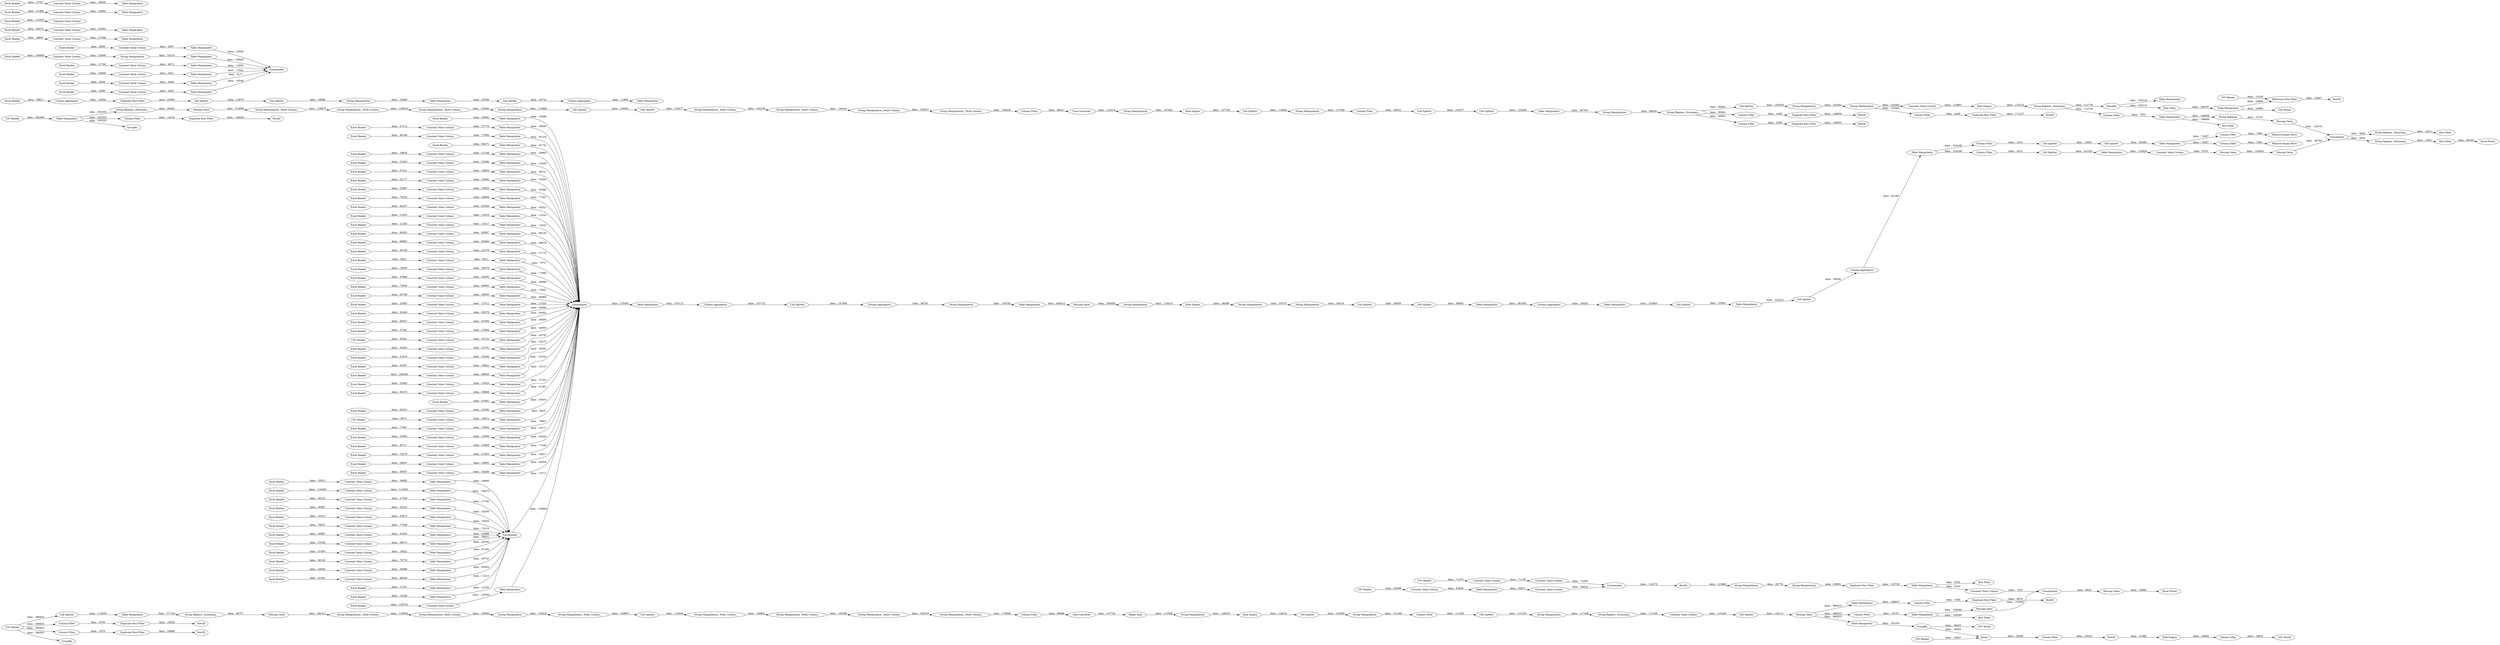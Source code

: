 digraph {
	"4324547020251297199_119" [label="Missing Value"]
	"4324547020251297199_191" [label="String Manipulation _Multi Column_"]
	"4324547020251297199_465" [label="Table Manipulator"]
	"4324547020251297199_645" [label="Table Manipulator"]
	"4324547020251297199_512" [label="Constant Value Column"]
	"4324547020251297199_517" [label="Constant Value Column"]
	"4324547020251297199_630" [label="String Manipulation"]
	"4324547020251297199_289" [label=GroupBy]
	"4324547020251297199_183" [label="Cell Splitter"]
	"4324547020251297199_381" [label="Excel Reader"]
	"4324547020251297199_598" [label="Excel Reader"]
	"4324547020251297199_677" [label="Column Filter"]
	"4324547020251297199_546" [label="Constant Value Column"]
	"4324547020251297199_267" [label="Rule Engine"]
	"4324547020251297199_609" [label="Table Manipulator"]
	"4324547020251297199_362" [label="Constant Value Column"]
	"4324547020251297199_132" [label="String Replace _Dictionary_"]
	"4324547020251297199_497" [label="Constant Value Column"]
	"4324547020251297199_286" [label="Column Filter"]
	"4324547020251297199_519" [label="Constant Value Column"]
	"4324547020251297199_531" [label="Excel Reader"]
	"4324547020251297199_443" [label="Table Manipulator"]
	"4324547020251297199_555" [label="Constant Value Column"]
	"4324547020251297199_193" [label="CSV Reader"]
	"4324547020251297199_524" [label="Constant Value Column"]
	"4324547020251297199_419" [label="Excel Reader"]
	"4324547020251297199_580" [label="Table Manipulator"]
	"4324547020251297199_592" [label="Table Manipulator"]
	"4324547020251297199_690" [label=Concatenate]
	"4324547020251297199_430" [label="Excel Reader"]
	"4324547020251297199_610" [label="String Manipulation"]
	"4324547020251297199_508" [label="Constant Value Column"]
	"4324547020251297199_447" [label="Table Manipulator"]
	"4324547020251297199_520" [label="Constant Value Column"]
	"4324547020251297199_605" [label="Table Manipulator"]
	"4324547020251297199_538" [label="Excel Reader"]
	"4324547020251297199_488" [label="Constant Value Column"]
	"4324547020251297199_490" [label="Constant Value Column"]
	"4324547020251297199_595" [label="Constant Value Column"]
	"4324547020251297199_634" [label="Column Aggregator"]
	"4324547020251297199_440" [label="Table Manipulator"]
	"4324547020251297199_588" [label="Table Manipulator"]
	"4324547020251297199_444" [label="Table Manipulator"]
	"4324547020251297199_434" [label="CSV Reader"]
	"4324547020251297199_621" [label="Table Manipulator"]
	"4324547020251297199_597" [label="Table Manipulator"]
	"4324547020251297199_442" [label="Table Manipulator"]
	"4324547020251297199_467" [label="Table Manipulator"]
	"4324547020251297199_400" [label="Excel Reader"]
	"4324547020251297199_390" [label="Excel Reader"]
	"4324547020251297199_615" [label="Constant Value Column"]
	"4324547020251297199_196" [label="Case Converter"]
	"4324547020251297199_656" [label="Column Filter"]
	"4324547020251297199_652" [label="Cell Splitter"]
	"4324547020251297199_631" [label="Column Aggregator"]
	"4324547020251297199_547" [label="Constant Value Column"]
	"4324547020251297199_518" [label="Constant Value Column"]
	"4324547020251297199_468" [label="Table Manipulator"]
	"4324547020251297199_622" [label="Constant Value Column"]
	"4324547020251297199_603" [label="Table Manipulator"]
	"4324547020251297199_651" [label="Cell Splitter"]
	"4324547020251297199_283" [label=RowID]
	"4324547020251297199_529" [label="Excel Reader"]
	"4324547020251297199_607" [label="Table Manipulator"]
	"4324547020251297199_282" [label="Duplicate Row Filter"]
	"4324547020251297199_369" [label="Duplicate Row Filter"]
	"4324547020251297199_680" [label="Missing Value"]
	"4324547020251297199_420" [label="Excel Reader"]
	"4324547020251297199_378" [label="Excel Reader"]
	"4324547020251297199_494" [label="Constant Value Column"]
	"4324547020251297199_136" [label="String Manipulation _Multi Column_"]
	"4324547020251297199_633" [label="Cell Splitter"]
	"4324547020251297199_207" [label="CSV Reader"]
	"4324547020251297199_220" [label="Cell Splitter"]
	"4324547020251297199_548" [label="Constant Value Column"]
	"4324547020251297199_596" [label="Excel Reader"]
	"4324547020251297199_277" [label="Cell Splitter"]
	"4324547020251297199_493" [label="Constant Value Column"]
	"4324547020251297199_427" [label="Excel Reader"]
	"4324547020251297199_682" [label="Table Manipulator"]
	"4324547020251297199_389" [label="Excel Reader"]
	"4324547020251297199_486" [label="Constant Value Column"]
	"4324547020251297199_278" [label="String Manipulation"]
	"4324547020251297199_477" [label=Concatenate]
	"4324547020251297199_293" [label="Missing Value"]
	"4324547020251297199_589" [label="Table Manipulator"]
	"4324547020251297199_653" [label="Table Manipulator"]
	"4324547020251297199_627" [label="Duplicate Row Filter"]
	"4324547020251297199_648" [label="Table Manipulator"]
	"4324547020251297199_626" [label="Column Aggregator"]
	"4324547020251297199_456" [label="Table Manipulator"]
	"4324547020251297199_203" [label="String Replace _Dictionary_"]
	"4324547020251297199_294" [label="String Manipulation"]
	"4324547020251297199_387" [label="Excel Reader"]
	"4324547020251297199_182" [label="String Manipulation _Multi Column_"]
	"4324547020251297199_223" [label="String Manipulation"]
	"4324547020251297199_137" [label="Table Manipulator"]
	"4324547020251297199_601" [label="Excel Reader"]
	"4324547020251297199_636" [label="String Manipulation"]
	"4324547020251297199_402" [label="Excel Reader"]
	"4324547020251297199_500" [label="Constant Value Column"]
	"4324547020251297199_363" [label="Constant Value Column"]
	"4324547020251297199_661" [label=RowID]
	"4324547020251297199_464" [label="Table Manipulator"]
	"4324547020251297199_284" [label="Column Filter"]
	"4324547020251297199_417" [label="Excel Reader"]
	"4324547020251297199_433" [label="CSV Reader"]
	"4324547020251297199_696" [label="String Replace _Dictionary_"]
	"4324547020251297199_608" [label="Excel Reader"]
	"4324547020251297199_611" [label="Constant Value Column"]
	"4324547020251297199_620" [label="String Manipulation"]
	"4324547020251297199_533" [label="Excel Reader"]
	"4324547020251297199_624" [label="Excel Reader"]
	"4324547020251297199_421" [label="Excel Reader"]
	"4324547020251297199_516" [label="Constant Value Column"]
	"4324547020251297199_235" [label="String Manipulation _Multi Column_"]
	"4324547020251297199_245" [label="Table Manipulator"]
	"4324547020251297199_466" [label="Table Manipulator"]
	"4324547020251297199_435" [label="Table Manipulator"]
	"4324547020251297199_503" [label="Constant Value Column"]
	"4324547020251297199_429" [label="Excel Reader"]
	"4324547020251297199_457" [label="Table Manipulator"]
	"4324547020251297199_686" [label="Cell Splitter"]
	"4324547020251297199_275" [label="Cell Splitter"]
	"4324547020251297199_540" [label="Excel Reader"]
	"4324547020251297199_679" [label="Row Filter"]
	"4324547020251297199_558" [label="Constant Value Column"]
	"4324547020251297199_554" [label="Constant Value Column"]
	"4324547020251297199_650" [label="Column Filter"]
	"4324547020251297199_312" [label="Rule Engine"]
	"4324547020251297199_614" [label="Constant Value Column"]
	"4324547020251297199_416" [label="Excel Reader"]
	"4324547020251297199_463" [label="Table Manipulator"]
	"4324547020251297199_528" [label="Constant Value Column"]
	"4324547020251297199_255" [label="Constant Value Column"]
	"4324547020251297199_426" [label="Excel Reader"]
	"4324547020251297199_448" [label="Table Manipulator"]
	"4324547020251297199_590" [label="Table Manipulator"]
	"4324547020251297199_683" [label="Cell Splitter"]
	"4324547020251297199_660" [label="Column Filter"]
	"4324547020251297199_657" [label="Column Filter"]
	"4324547020251297199_476" [label="Table Manipulator"]
	"4324547020251297199_234" [label="String Manipulation _Multi Column_"]
	"4324547020251297199_436" [label="Table Manipulator"]
	"4324547020251297199_501" [label="Constant Value Column"]
	"4324547020251297199_544" [label="Excel Reader"]
	"4324547020251297199_642" [label="String Manipulation"]
	"4324547020251297199_537" [label="Excel Reader"]
	"4324547020251297199_681" [label="Constant Value Column"]
	"4324547020251297199_239" [label="String Manipulation _Multi Column_"]
	"4324547020251297199_257" [label="Column Filter"]
	"4324547020251297199_254" [label="Table Manipulator"]
	"4324547020251297199_395" [label="Excel Reader"]
	"4324547020251297199_472" [label="Table Manipulator"]
	"4324547020251297199_459" [label="Table Manipulator"]
	"4324547020251297199_613" [label="Constant Value Column"]
	"4324547020251297199_628" [label="Cell Splitter"]
	"4324547020251297199_287" [label=RowID]
	"4324547020251297199_252" [label="String Replace _Dictionary_"]
	"4324547020251297199_507" [label="Constant Value Column"]
	"4324547020251297199_684" [label="Missing Value"]
	"4324547020251297199_258" [label="Duplicate Row Filter"]
	"4324547020251297199_316" [label="CSV Reader"]
	"4324547020251297199_179" [label="String Manipulation _Multi Column_"]
	"4324547020251297199_654" [label="Column Aggregator"]
	"4324547020251297199_202" [label="Column Filter"]
	"4324547020251297199_664" [label=GroupBy]
	"4324547020251297199_361" [label="CSV Reader"]
	"4324547020251297199_201" [label="Duplicate Row Filter"]
	"4324547020251297199_313" [label="Column Filter"]
	"4324547020251297199_406" [label="Excel Reader"]
	"4324547020251297199_232" [label="Cell Splitter"]
	"4324547020251297199_649" [label="Cell Splitter"]
	"4324547020251297199_269" [label=GroupBy]
	"4324547020251297199_368" [label=RowID]
	"4324547020251297199_438" [label="Table Manipulator"]
	"4324547020251297199_172" [label="String Manipulation"]
	"4324547020251297199_585" [label="Table Manipulator"]
	"4324547020251297199_678" [label="Table Manipulator"]
	"4324547020251297199_364" [label=Concatenate]
	"4324547020251297199_256" [label="Cell Splitter"]
	"4324547020251297199_462" [label="Table Manipulator"]
	"4324547020251297199_471" [label="Table Manipulator"]
	"4324547020251297199_190" [label="String Replace _Dictionary_"]
	"4324547020251297199_534" [label="Excel Reader"]
	"4324547020251297199_499" [label="Constant Value Column"]
	"4324547020251297199_475" [label="Table Manipulator"]
	"4324547020251297199_237" [label="String Manipulation _Multi Column_"]
	"4324547020251297199_452" [label="Table Manipulator"]
	"4324547020251297199_522" [label="Constant Value Column"]
	"4324547020251297199_496" [label="Constant Value Column"]
	"4324547020251297199_638" [label="Missing Value"]
	"4324547020251297199_635" [label="Table Manipulator"]
	"4324547020251297199_261" [label="CSV Writer"]
	"4324547020251297199_655" [label="Table Manipulator"]
	"4324547020251297199_415" [label="Excel Reader"]
	"4324547020251297199_271" [label="String Manipulation"]
	"4324547020251297199_285" [label="Duplicate Row Filter"]
	"4324547020251297199_600" [label="Excel Reader"]
	"4324547020251297199_606" [label="Table Manipulator"]
	"4324547020251297199_248" [label="Column Filter"]
	"4324547020251297199_393" [label="Excel Reader"]
	"4324547020251297199_259" [label=RowID]
	"4324547020251297199_280" [label="Column Filter"]
	"4324547020251297199_270" [label="Row Filter"]
	"4324547020251297199_194" [label="Table Manipulator"]
	"4324547020251297199_451" [label="Table Manipulator"]
	"4324547020251297199_659" [label="Remove Empty Rows"]
	"4324547020251297199_602" [label="Excel Reader"]
	"4324547020251297199_699" [label="Row Filter"]
	"4324547020251297199_487" [label="Constant Value Column"]
	"4324547020251297199_625" [label="Table Manipulator"]
	"4324547020251297199_206" [label="Missing Value"]
	"4324547020251297199_428" [label="Excel Reader"]
	"4324547020251297199_281" [label="Rule Engine"]
	"4324547020251297199_134" [label="String Manipulation _Multi Column_"]
	"4324547020251297199_525" [label="Constant Value Column"]
	"4324547020251297199_398" [label="Excel Reader"]
	"4324547020251297199_586" [label="Table Manipulator"]
	"4324547020251297199_250" [label="Duplicate Row Filter"]
	"4324547020251297199_474" [label="Table Manipulator"]
	"4324547020251297199_473" [label="Table Manipulator"]
	"4324547020251297199_461" [label="Table Manipulator"]
	"4324547020251297199_579" [label="Table Manipulator"]
	"4324547020251297199_535" [label="Excel Reader"]
	"4324547020251297199_236" [label="Column Filter"]
	"4324547020251297199_455" [label="Table Manipulator"]
	"4324547020251297199_536" [label="Excel Reader"]
	"4324547020251297199_674" [label="Row Filter"]
	"4324547020251297199_687" [label="Table Manipulator"]
	"4324547020251297199_498" [label="Constant Value Column"]
	"4324547020251297199_458" [label="Table Manipulator"]
	"4324547020251297199_135" [label="String Manipulation _Multi Column_"]
	"4324547020251297199_445" [label="Table Manipulator"]
	"4324547020251297199_527" [label="Constant Value Column"]
	"4324547020251297199_556" [label="Constant Value Column"]
	"4324547020251297199_662" [label="Duplicate Row Filter"]
	"4324547020251297199_247" [label="Table Manipulator"]
	"4324547020251297199_666" [label="Column Filter"]
	"4324547020251297199_478" [label="Table Manipulator"]
	"4324547020251297199_180" [label="String Manipulation _Multi Column_"]
	"4324547020251297199_263" [label="Constant Value Column"]
	"4324547020251297199_545" [label="Constant Value Column"]
	"4324547020251297199_192" [label="Cell Splitter"]
	"4324547020251297199_197" [label="Column Filter"]
	"4324547020251297199_561" [label="Table Manipulator"]
	"4324547020251297199_669" [label="Table Manipulator"]
	"4324547020251297199_623" [label="Constant Value Column"]
	"4324547020251297199_460" [label="Table Manipulator"]
	"4324547020251297199_470" [label="Table Manipulator"]
	"4324547020251297199_599" [label="Excel Reader"]
	"4324547020251297199_667" [label="Duplicate Row Filter"]
	"4324547020251297199_479" [label="Excel Reader"]
	"4324547020251297199_121" [label="Table Manipulator"]
	"4324547020251297199_637" [label="String Manipulation"]
	"4324547020251297199_691" [label="Excel Writer"]
	"4324547020251297199_693" [label="String Replacer"]
	"4324547020251297199_694" [label="Missing Value"]
	"4324547020251297199_288" [label="Table Manipulator"]
	"4324547020251297199_550" [label="Constant Value Column"]
	"4324547020251297199_423" [label="Excel Reader"]
	"4324547020251297199_295" [label="CSV Reader"]
	"4324547020251297199_238" [label="Case Converter"]
	"4324547020251297199_581" [label="Table Manipulator"]
	"4324547020251297199_195" [label="String Manipulation _Multi Column_"]
	"4324547020251297199_530" [label="Excel Reader"]
	"4324547020251297199_593" [label="Excel Reader"]
	"4324547020251297199_249" [label=RowID]
	"4324547020251297199_391" [label="Excel Reader"]
	"4324547020251297199_469" [label="Table Manipulator"]
	"4324547020251297199_396" [label="Excel Reader"]
	"4324547020251297199_515" [label="Constant Value Column"]
	"4324547020251297199_663" [label=GroupBy]
	"4324547020251297199_291" [label="CSV Writer"]
	"4324547020251297199_405" [label="Excel Reader"]
	"4324547020251297199_557" [label="Constant Value Column"]
	"4324547020251297199_639" [label="Rule Engine"]
	"4324547020251297199_695" [label="Missing Value"]
	"4324547020251297199_439" [label="Table Manipulator"]
	"4324547020251297199_274" [label="Rule Engine"]
	"4324547020251297199_386" [label="Excel Reader"]
	"4324547020251297199_541" [label="Excel Reader"]
	"4324547020251297199_510" [label="Constant Value Column"]
	"4324547020251297199_532" [label="Excel Reader"]
	"4324547020251297199_303" [label="CSV Reader"]
	"4324547020251297199_583" [label="Table Manipulator"]
	"4324547020251297199_672" [label="String Manipulation"]
	"4324547020251297199_253" [label="String Manipulation"]
	"4324547020251297199_388" [label="Excel Reader"]
	"4324547020251297199_542" [label="Excel Reader"]
	"4324547020251297199_181" [label="String Manipulation _Multi Column_"]
	"4324547020251297199_454" [label="Table Manipulator"]
	"4324547020251297199_612" [label="Constant Value Column"]
	"4324547020251297199_492" [label="Constant Value Column"]
	"4324547020251297199_276" [label="Column Filter"]
	"4324547020251297199_506" [label="Constant Value Column"]
	"4324547020251297199_698" [label="String Replace _Dictionary_"]
	"4324547020251297199_311" [label="Column Filter"]
	"4324547020251297199_647" [label="Cell Splitter"]
	"4324547020251297199_424" [label="Excel Reader"]
	"4324547020251297199_204" [label="String Manipulation"]
	"4324547020251297199_450" [label="Table Manipulator"]
	"4324547020251297199_644" [label="Cell Splitter"]
	"4324547020251297199_658" [label="Remove Empty Rows"]
	"4324547020251297199_640" [label="Column Aggregator"]
	"4324547020251297199_446" [label="Table Manipulator"]
	"4324547020251297199_604" [label="Table Manipulator"]
	"4324547020251297199_379" [label="Excel Reader"]
	"4324547020251297199_676" [label="Column Filter"]
	"4324547020251297199_437" [label="Table Manipulator"]
	"4324547020251297199_543" [label="Excel Reader"]
	"4324547020251297199_673" [label="Missing Value"]
	"4324547020251297199_629" [label="Cell Splitter"]
	"4324547020251297199_504" [label="Constant Value Column"]
	"4324547020251297199_399" [label="Excel Reader"]
	"4324547020251297199_187" [label="Regex Split"]
	"4324547020251297199_509" [label="Constant Value Column"]
	"4324547020251297199_551" [label="Constant Value Column"]
	"4324547020251297199_668" [label="Column Filter"]
	"4324547020251297199_594" [label="Table Manipulator"]
	"4324547020251297199_549" [label="Constant Value Column"]
	"4324547020251297199_689" [label=Concatenate]
	"4324547020251297199_511" [label="Constant Value Column"]
	"4324547020251297199_688" [label="Column Aggregator"]
	"4324547020251297199_366" [label="Table Manipulator"]
	"4324547020251297199_513" [label="Constant Value Column"]
	"4324547020251297199_411" [label="Excel Reader"]
	"4324547020251297199_665" [label=RowID]
	"4324547020251297199_200" [label=RowID]
	"4324547020251297199_222" [label="String Manipulation"]
	"4324547020251297199_251" [label="Cell Splitter"]
	"4324547020251297199_441" [label="Table Manipulator"]
	"4324547020251297199_539" [label="Excel Reader"]
	"4324547020251297199_418" [label="Excel Reader"]
	"4324547020251297199_526" [label="Constant Value Column"]
	"4324547020251297199_384" [label="Excel Reader"]
	"4324547020251297199_302" [label="Reference Row Filter"]
	"4324547020251297199_268" [label="String Replace _Dictionary_"]
	"4324547020251297199_301" [label=RowID]
	"4324547020251297199_553" [label="Constant Value Column"]
	"4324547020251297199_646" [label="Table Manipulator"]
	"4324547020251297199_700" [label="Excel Writer"]
	"4324547020251297199_502" [label="Constant Value Column"]
	"4324547020251297199_523" [label="Constant Value Column"]
	"4324547020251297199_383" [label="Excel Reader"]
	"4324547020251297199_584" [label="Table Manipulator"]
	"4324547020251297199_560" [label="Constant Value Column"]
	"4324547020251297199_385" [label="Excel Reader"]
	"4324547020251297199_292" [label="Cell Splitter"]
	"4324547020251297199_481" [label="Table Manipulator"]
	"4324547020251297199_449" [label="Table Manipulator"]
	"4324547020251297199_260" [label="String Manipulation"]
	"4324547020251297199_279" [label="String Manipulation"]
	"4324547020251297199_413" [label="Excel Reader"]
	"4324547020251297199_453" [label="Table Manipulator"]
	"4324547020251297199_246" [label="Cell Splitter"]
	"4324547020251297199_641" [label="String Manipulation"]
	"4324547020251297199_521" [label="Constant Value Column"]
	"4324547020251297199_489" [label="Constant Value Column"]
	"4324547020251297199_643" [label="Cell Splitter"]
	"4324547020251297199_675" [label="Constant Value Column"]
	"4324547020251297199_392" [label="Excel Reader"]
	"4324547020251297199_174" [label="Cell Splitter"]
	"4324547020251297199_188" [label="String Manipulation _Multi Column_"]
	"4324547020251297199_514" [label="Constant Value Column"]
	"4324547020251297199_670" [label="Row Filter"]
	"4324547020251297199_617" [label=Concatenate]
	"4324547020251297199_578" [label="Table Manipulator"]
	"4324547020251297199_591" [label="Table Manipulator"]
	"4324547020251297199_697" [label="Row Filter"]
	"4324547020251297199_587" [label="Table Manipulator"]
	"4324547020251297199_300" [label=RowID]
	"4324547020251297199_577" [label=Concatenate]
	"4324547020251297199_310" [label=Joiner]
	"4324547020251297199_505" [label="Constant Value Column"]
	"4324547020251297199_314" [label="CSV Writer"]
	"4324547020251297199_616" [label="Constant Value Column"]
	"4324547020251297199_432" [label="Excel Reader"]
	"4324547020251297199_382" [label="Excel Reader"]
	"4324547020251297199_497" -> "4324547020251297199_445" [label="data: : 35822"]
	"4324547020251297199_654" -> "4324547020251297199_653" [label="data: : 63189"]
	"4324547020251297199_278" -> "4324547020251297199_281" [label="data: : 126232"]
	"4324547020251297199_611" -> "4324547020251297199_610" [label="data: : 52900"]
	"4324547020251297199_688" -> "4324547020251297199_687" [label="data: : 11868"]
	"4324547020251297199_463" -> "4324547020251297199_477" [label="data: : 13232"]
	"4324547020251297199_310" -> "4324547020251297199_311" [label="data: : 35656"]
	"4324547020251297199_456" -> "4324547020251297199_477" [label="data: : 32584"]
	"4324547020251297199_641" -> "4324547020251297199_642" [label="data: : 97070"]
	"4324547020251297199_193" -> "4324547020251297199_660" [label="data: : 390933"]
	"4324547020251297199_606" -> "4324547020251297199_617" [label="data: : 10548"]
	"4324547020251297199_289" -> "4324547020251297199_310" [label="data: : 39455"]
	"4324547020251297199_650" -> "4324547020251297199_649" [label="data: : 3210"]
	"4324547020251297199_655" -> "4324547020251297199_656" [label="data: : 74287"]
	"4324547020251297199_554" -> "4324547020251297199_585" [label="data: : 38450"]
	"4324547020251297199_675" -> "4324547020251297199_690" [label="data: : 7335"]
	"4324547020251297199_666" -> "4324547020251297199_667" [label="data: : 4456"]
	"4324547020251297199_292" -> "4324547020251297199_293" [label="data: : 145111"]
	"4324547020251297199_599" -> "4324547020251297199_614" [label="data: : 11744"]
	"4324547020251297199_598" -> "4324547020251297199_613" [label="data: : 8838"]
	"4324547020251297199_555" -> "4324547020251297199_584" [label="data: : 45088"]
	"4324547020251297199_402" -> "4324547020251297199_525" [label="data: : 37341"]
	"4324547020251297199_451" -> "4324547020251297199_477" [label="data: : 26469"]
	"4324547020251297199_638" -> "4324547020251297199_637" [label="data: : 395056"]
	"4324547020251297199_509" -> "4324547020251297199_457" [label="data: : 13810"]
	"4324547020251297199_677" -> "4324547020251297199_678" [label="data: : 10197"]
	"4324547020251297199_511" -> "4324547020251297199_459" [label="data: : 29479"]
	"4324547020251297199_538" -> "4324547020251297199_553" [label="data: : 78547"]
	"4324547020251297199_642" -> "4324547020251297199_643" [label="data: : 94478"]
	"4324547020251297199_526" -> "4324547020251297199_474" [label="data: : 91605"]
	"4324547020251297199_486" -> "4324547020251297199_481" [label="data: : 21953"]
	"4324547020251297199_693" -> "4324547020251297199_673" [label="data: : 10131"]
	"4324547020251297199_421" -> "4324547020251297199_506" [label="data: : 62533"]
	"4324547020251297199_379" -> "4324547020251297199_443" [label="data: : 23082"]
	"4324547020251297199_595" -> "4324547020251297199_594" [label="data: : 10599"]
	"4324547020251297199_508" -> "4324547020251297199_456" [label="data: : 33283"]
	"4324547020251297199_622" -> "4324547020251297199_364" [label="data: : 72285"]
	"4324547020251297199_462" -> "4324547020251297199_477" [label="data: : 48996"]
	"4324547020251297199_252" -> "4324547020251297199_666" [label="data: : 95842"]
	"4324547020251297199_119" -> "4324547020251297199_191" [label="data: : 381011"]
	"4324547020251297199_435" -> "4324547020251297199_477" [label="data: : 63521"]
	"4324547020251297199_653" -> "4324547020251297199_676" [label="data: : 324248"]
	"4324547020251297199_668" -> "4324547020251297199_669" [label="data: : 7052"]
	"4324547020251297199_657" -> "4324547020251297199_659" [label="data: : 1993"]
	"4324547020251297199_472" -> "4324547020251297199_477" [label="data: : 7973"]
	"4324547020251297199_521" -> "4324547020251297199_468" [label="data: : 33934"]
	"4324547020251297199_234" -> "4324547020251297199_236" [label="data: : 160424"]
	"4324547020251297199_448" -> "4324547020251297199_477" [label="data: : 86126"]
	"4324547020251297199_277" -> "4324547020251297199_279" [label="data: : 132564"]
	"4324547020251297199_180" -> "4324547020251297199_174" [label="data: : 129667"]
	"4324547020251297199_584" -> "4324547020251297199_577" [label="data: : 45725"]
	"4324547020251297199_466" -> "4324547020251297199_477" [label="data: : 71397"]
	"4324547020251297199_293" -> "4324547020251297199_677" [label="data: : 469323"]
	"4324547020251297199_689" -> "4324547020251297199_698" [label="data: : 5945"]
	"4324547020251297199_578" -> "4324547020251297199_577" [label="data: : 82664"]
	"4324547020251297199_282" -> "4324547020251297199_283" [label="data: : 19326"]
	"4324547020251297199_477" -> "4324547020251297199_478" [label="data: : 279582"]
	"4324547020251297199_535" -> "4324547020251297199_556" [label="data: : 80128"]
	"4324547020251297199_648" -> "4324547020251297199_652" [label="data: : 324232"]
	"4324547020251297199_430" -> "4324547020251297199_514" [label="data: : 47884"]
	"4324547020251297199_499" -> "4324547020251297199_447" [label="data: : 37776"]
	"4324547020251297199_454" -> "4324547020251297199_477" [label="data: : 63633"]
	"4324547020251297199_586" -> "4324547020251297199_577" [label="data: : 74319"]
	"4324547020251297199_516" -> "4324547020251297199_464" [label="data: : 52653"]
	"4324547020251297199_237" -> "4324547020251297199_239" [label="data: : 163139"]
	"4324547020251297199_669" -> "4324547020251297199_670" [label="data: : 168069"]
	"4324547020251297199_294" -> "4324547020251297199_255" [label="data: : 142402"]
	"4324547020251297199_600" -> "4324547020251297199_615" [label="data: : 9386"]
	"4324547020251297199_393" -> "4324547020251297199_503" [label="data: : 25440"]
	"4324547020251297199_510" -> "4324547020251297199_458" [label="data: : 22649"]
	"4324547020251297199_519" -> "4324547020251297199_467" [label="data: : 23386"]
	"4324547020251297199_643" -> "4324547020251297199_644" [label="data: : 99500"]
	"4324547020251297199_644" -> "4324547020251297199_645" [label="data: : 99800"]
	"4324547020251297199_223" -> "4324547020251297199_220" [label="data: : 114682"]
	"4324547020251297199_187" -> "4324547020251297199_278" [label="data: : 113588"]
	"4324547020251297199_490" -> "4324547020251297199_438" [label="data: : 27398"]
	"4324547020251297199_190" -> "4324547020251297199_119" [label="data: : 84757"]
	"4324547020251297199_682" -> "4324547020251297199_681" [label="data: : 152824"]
	"4324547020251297199_458" -> "4324547020251297199_477" [label="data: : 22273"]
	"4324547020251297199_248" -> "4324547020251297199_250" [label="data: : 4456"]
	"4324547020251297199_614" -> "4324547020251297199_605" [label="data: : 4673"]
	"4324547020251297199_449" -> "4324547020251297199_477" [label="data: : 30917"]
	"4324547020251297199_396" -> "4324547020251297199_518" [label="data: : 70224"]
	"4324547020251297199_481" -> "4324547020251297199_477" [label="data: : 77448"]
	"4324547020251297199_527" -> "4324547020251297199_475" [label="data: : 58055"]
	"4324547020251297199_635" -> "4324547020251297199_638" [label="data: : 464422"]
	"4324547020251297199_513" -> "4324547020251297199_461" [label="data: : 50743"]
	"4324547020251297199_492" -> "4324547020251297199_440" [label="data: : 81864"]
	"4324547020251297199_182" -> "4324547020251297199_197" [label="data: : 179849"]
	"4324547020251297199_457" -> "4324547020251297199_477" [label="data: : 12320"]
	"4324547020251297199_498" -> "4324547020251297199_446" [label="data: : 75836"]
	"4324547020251297199_500" -> "4324547020251297199_448" [label="data: : 82087"]
	"4324547020251297199_694" -> "4324547020251297199_689" [label="data: : 48764"]
	"4324547020251297199_368" -> "4324547020251297199_620" [label="data: : 123866"]
	"4324547020251297199_561" -> "4324547020251297199_577" [label="data: : 38031"]
	"4324547020251297199_220" -> "4324547020251297199_246" [label="data: : 136041"]
	"4324547020251297199_389" -> "4324547020251297199_489" [label="data: : 21468"]
	"4324547020251297199_620" -> "4324547020251297199_672" [label="data: : 93776"]
	"4324547020251297199_257" -> "4324547020251297199_258" [label="data: : 4459"]
	"4324547020251297199_172" -> "4324547020251297199_180" [label="data: : 102625"]
	"4324547020251297199_174" -> "4324547020251297199_179" [label="data: : 110544"]
	"4324547020251297199_280" -> "4324547020251297199_192" [label="data: : 111463"]
	"4324547020251297199_609" -> "4324547020251297199_617" [label="data: : 109091"]
	"4324547020251297199_284" -> "4324547020251297199_282" [label="data: : 8739"]
	"4324547020251297199_390" -> "4324547020251297199_490" [label="data: : 26947"]
	"4324547020251297199_203" -> "4324547020251297199_263" [label="data: : 117249"]
	"4324547020251297199_560" -> "4324547020251297199_592" [label="data: : 112645"]
	"4324547020251297199_592" -> "4324547020251297199_577" [label="data: : 108373"]
	"4324547020251297199_604" -> "4324547020251297199_617" [label="data: : 10006"]
	"4324547020251297199_302" -> "4324547020251297199_301" [label="data: : 23847"]
	"4324547020251297199_549" -> "4324547020251297199_581" [label="data: : 18022"]
	"4324547020251297199_680" -> "4324547020251297199_690" [label="data: : 103902"]
	"4324547020251297199_601" -> "4324547020251297199_612" [label="data: : 16649"]
	"4324547020251297199_546" -> "4324547020251297199_578" [label="data: : 80029"]
	"4324547020251297199_533" -> "4324547020251297199_549" [label="data: : 47405"]
	"4324547020251297199_192" -> "4324547020251297199_204" [label="data: : 115145"]
	"4324547020251297199_602" -> "4324547020251297199_616" [label="data: : 8058"]
	"4324547020251297199_655" -> "4324547020251297199_657" [label="data: : 74287"]
	"4324547020251297199_465" -> "4324547020251297199_477" [label="data: : 129860"]
	"4324547020251297199_267" -> "4324547020251297199_268" [label="data: : 116122"]
	"4324547020251297199_667" -> "4324547020251297199_665" [label="data: : 146855"]
	"4324547020251297199_474" -> "4324547020251297199_477" [label="data: : 93952"]
	"4324547020251297199_616" -> "4324547020251297199_607" [label="data: : 4049"]
	"4324547020251297199_621" -> "4324547020251297199_675" [label="data: : 9320"]
	"4324547020251297199_553" -> "4324547020251297199_586" [label="data: : 77936"]
	"4324547020251297199_195" -> "4324547020251297199_172" [label="data: : 130892"]
	"4324547020251297199_505" -> "4324547020251297199_453" [label="data: : 54369"]
	"4324547020251297199_596" -> "4324547020251297199_597" [label="data: : 56471"]
	"4324547020251297199_583" -> "4324547020251297199_577" [label="data: : 81202"]
	"4324547020251297199_206" -> "4324547020251297199_134" [label="data: : 514083"]
	"4324547020251297199_274" -> "4324547020251297199_275" [label="data: : 107748"]
	"4324547020251297199_383" -> "4324547020251297199_494" [label="data: : 19834"]
	"4324547020251297199_271" -> "4324547020251297199_274" [label="data: : 107822"]
	"4324547020251297199_276" -> "4324547020251297199_232" [label="data: : 88021"]
	"4324547020251297199_289" -> "4324547020251297199_291" [label="data: : 39455"]
	"4324547020251297199_530" -> "4324547020251297199_546" [label="data: : 81551"]
	"4324547020251297199_678" -> "4324547020251297199_679" [label="data: : 109260"]
	"4324547020251297199_696" -> "4324547020251297199_697" [label="data: : 14211"]
	"4324547020251297199_246" -> "4324547020251297199_237" [label="data: : 145477"]
	"4324547020251297199_590" -> "4324547020251297199_577" [label="data: : 33534"]
	"4324547020251297199_695" -> "4324547020251297199_691" [label="data: : 54885"]
	"4324547020251297199_557" -> "4324547020251297199_589" [label="data: : 32232"]
	"4324547020251297199_473" -> "4324547020251297199_477" [label="data: : 38400"]
	"4324547020251297199_238" -> "4324547020251297199_271" [label="data: : 123318"]
	"4324547020251297199_444" -> "4324547020251297199_477" [label="data: : 81316"]
	"4324547020251297199_487" -> "4324547020251297199_435" [label="data: : 61826"]
	"4324547020251297199_494" -> "4324547020251297199_442" [label="data: : 21148"]
	"4324547020251297199_589" -> "4324547020251297199_577" [label="data: : 32038"]
	"4324547020251297199_558" -> "4324547020251297199_590" [label="data: : 33475"]
	"4324547020251297199_400" -> "4324547020251297199_516" [label="data: : 51887"]
	"4324547020251297199_250" -> "4324547020251297199_249" [label="data: : 146856"]
	"4324547020251297199_202" -> "4324547020251297199_201" [label="data: : 1985"]
	"4324547020251297199_453" -> "4324547020251297199_477" [label="data: : 60654"]
	"4324547020251297199_254" -> "4324547020251297199_302" [label="data: : 24884"]
	"4324547020251297199_672" -> "4324547020251297199_369" [label="data: : 65805"]
	"4324547020251297199_633" -> "4324547020251297199_634" [label="data: : 157948"]
	"4324547020251297199_515" -> "4324547020251297199_463" [label="data: : 14117"]
	"4324547020251297199_476" -> "4324547020251297199_477" [label="data: : 89678"]
	"4324547020251297199_378" -> "4324547020251297199_488" [label="data: : 50126"]
	"4324547020251297199_268" -> "4324547020251297199_668" [label="data: : 112734"]
	"4324547020251297199_382" -> "4324547020251297199_487" [label="data: : 62437"]
	"4324547020251297199_469" -> "4324547020251297199_477" [label="data: : 37223"]
	"4324547020251297199_524" -> "4324547020251297199_472" [label="data: : 9013"]
	"4324547020251297199_254" -> "4324547020251297199_261" [label="data: : 24884"]
	"4324547020251297199_361" -> "4324547020251297199_363" [label="data: : 63588"]
	"4324547020251297199_699" -> "4324547020251297199_700" [label="data: : 46354"]
	"4324547020251297199_136" -> "4324547020251297199_135" [label="data: : 129810"]
	"4324547020251297199_623" -> "4324547020251297199_364" [label="data: : 64818"]
	"4324547020251297199_295" -> "4324547020251297199_310" [label="data: : 15807"]
	"4324547020251297199_232" -> "4324547020251297199_251" [label="data: : 102577"]
	"4324547020251297199_416" -> "4324547020251297199_439" [label="data: : 61641"]
	"4324547020251297199_443" -> "4324547020251297199_477" [label="data: : 23088"]
	"4324547020251297199_313" -> "4324547020251297199_314" [label="data: : 18914"]
	"4324547020251297199_134" -> "4324547020251297199_136" [label="data: : 129875"]
	"4324547020251297199_386" -> "4324547020251297199_511" [label="data: : 74433"]
	"4324547020251297199_496" -> "4324547020251297199_444" [label="data: : 77985"]
	"4324547020251297199_605" -> "4324547020251297199_617" [label="data: : 12956"]
	"4324547020251297199_446" -> "4324547020251297199_477" [label="data: : 78951"]
	"4324547020251297199_181" -> "4324547020251297199_182" [label="data: : 165310"]
	"4324547020251297199_683" -> "4324547020251297199_682" [label="data: : 421437"]
	"4324547020251297199_615" -> "4324547020251297199_606" [label="data: : 4652"]
	"4324547020251297199_222" -> "4324547020251297199_276" [label="data: : 117506"]
	"4324547020251297199_542" -> "4324547020251297199_558" [label="data: : 32472"]
	"4324547020251297199_445" -> "4324547020251297199_477" [label="data: : 36392"]
	"4324547020251297199_591" -> "4324547020251297199_577" [label="data: : 11210"]
	"4324547020251297199_626" -> "4324547020251297199_627" [label="data: : 14934"]
	"4324547020251297199_362" -> "4324547020251297199_622" [label="data: : 71128"]
	"4324547020251297199_532" -> "4324547020251297199_550" [label="data: : 33915"]
	"4324547020251297199_364" -> "4324547020251297199_368" [label="data: : 119176"]
	"4324547020251297199_613" -> "4324547020251297199_604" [label="data: : 4067"]
	"4324547020251297199_235" -> "4324547020251297199_234" [label="data: : 160427"]
	"4324547020251297199_392" -> "4324547020251297199_496" [label="data: : 80198"]
	"4324547020251297199_385" -> "4324547020251297199_508" [label="data: : 32177"]
	"4324547020251297199_245" -> "4324547020251297199_286" [label="data: : 503253"]
	"4324547020251297199_536" -> "4324547020251297199_555" [label="data: : 44645"]
	"4324547020251297199_501" -> "4324547020251297199_449" [label="data: : 30802"]
	"4324547020251297199_518" -> "4324547020251297199_466" [label="data: : 59668"]
	"4324547020251297199_363" -> "4324547020251297199_366" [label="data: : 63658"]
	"4324547020251297199_647" -> "4324547020251297199_648" [label="data: : 35982"]
	"4324547020251297199_256" -> "4324547020251297199_260" [label="data: : 145029"]
	"4324547020251297199_247" -> "4324547020251297199_253" [label="data: : 497031"]
	"4324547020251297199_420" -> "4324547020251297199_492" [label="data: : 83875"]
	"4324547020251297199_252" -> "4324547020251297199_248" [label="data: : 95842"]
	"4324547020251297199_514" -> "4324547020251297199_462" [label="data: : 45083"]
	"4324547020251297199_245" -> "4324547020251297199_132" [label="data: : 503253"]
	"4324547020251297199_603" -> "4324547020251297199_617" [label="data: : 17852"]
	"4324547020251297199_426" -> "4324547020251297199_498" [label="data: : 77867"]
	"4324547020251297199_423" -> "4324547020251297199_507" [label="data: : 54304"]
	"4324547020251297199_433" -> "4324547020251297199_502" [label="data: : 8575"]
	"4324547020251297199_207" -> "4324547020251297199_245" [label="data: : 582468"]
	"4324547020251297199_251" -> "4324547020251297199_247" [label="data: : 122698"]
	"4324547020251297199_269" -> "4324547020251297199_137" [label="data: : 292316"]
	"4324547020251297199_398" -> "4324547020251297199_515" [label="data: : 12182"]
	"4324547020251297199_467" -> "4324547020251297199_477" [label="data: : 22049"]
	"4324547020251297199_541" -> "4324547020251297199_557" [label="data: : 30987"]
	"4324547020251297199_587" -> "4324547020251297199_577" [label="data: : 14230"]
	"4324547020251297199_193" -> "4324547020251297199_663" [label="data: : 390933"]
	"4324547020251297199_656" -> "4324547020251297199_658" [label="data: : 1994"]
	"4324547020251297199_311" -> "4324547020251297199_300" [label="data: : 20032"]
	"4324547020251297199_395" -> "4324547020251297199_523" [label="data: : 73949"]
	"4324547020251297199_452" -> "4324547020251297199_477" [label="data: : 27025"]
	"4324547020251297199_581" -> "4324547020251297199_577" [label="data: : 49100"]
	"4324547020251297199_258" -> "4324547020251297199_259" [label="data: : 171237"]
	"4324547020251297199_593" -> "4324547020251297199_595" [label="data: : 33483"]
	"4324547020251297199_436" -> "4324547020251297199_477" [label="data: : 51176"]
	"4324547020251297199_649" -> "4324547020251297199_651" [label="data: : 10601"]
	"4324547020251297199_279" -> "4324547020251297199_280" [label="data: : 131266"]
	"4324547020251297199_612" -> "4324547020251297199_603" [label="data: : 4201"]
	"4324547020251297199_551" -> "4324547020251297199_588" [label="data: : 27558"]
	"4324547020251297199_645" -> "4324547020251297199_640" [label="data: : 381835"]
	"4324547020251297199_424" -> "4324547020251297199_493" [label="data: : 64717"]
	"4324547020251297199_646" -> "4324547020251297199_647" [label="data: : 325803"]
	"4324547020251297199_629" -> "4324547020251297199_630" [label="data: : 16686"]
	"4324547020251297199_503" -> "4324547020251297199_451" [label="data: : 26378"]
	"4324547020251297199_432" -> "4324547020251297199_519" [label="data: : 21643"]
	"4324547020251297199_460" -> "4324547020251297199_477" [label="data: : 101541"]
	"4324547020251297199_270" -> "4324547020251297199_254" [label="data: : 186787"]
	"4324547020251297199_300" -> "4324547020251297199_312" [label="data: : 32486"]
	"4324547020251297199_455" -> "4324547020251297199_477" [label="data: : 54735"]
	"4324547020251297199_236" -> "4324547020251297199_238" [label="data: : 88021"]
	"4324547020251297199_534" -> "4324547020251297199_548" [label="data: : 116453"]
	"4324547020251297199_547" -> "4324547020251297199_579" [label="data: : 41639"]
	"4324547020251297199_201" -> "4324547020251297199_200" [label="data: : 6676"]
	"4324547020251297199_293" -> "4324547020251297199_194" [label="data: : 469323"]
	"4324547020251297199_286" -> "4324547020251297199_285" [label="data: : 10219"]
	"4324547020251297199_197" -> "4324547020251297199_196" [label="data: : 89688"]
	"4324547020251297199_579" -> "4324547020251297199_577" [label="data: : 42088"]
	"4324547020251297199_669" -> "4324547020251297199_693" [label="data: : 168069"]
	"4324547020251297199_531" -> "4324547020251297199_547" [label="data: : 40997"]
	"4324547020251297199_502" -> "4324547020251297199_450" [label="data: : 10872"]
	"4324547020251297199_550" -> "4324547020251297199_580" [label="data: : 34892"]
	"4324547020251297199_639" -> "4324547020251297199_641" [label="data: : 98396"]
	"4324547020251297199_607" -> "4324547020251297199_617" [label="data: : 9177"]
	"4324547020251297199_388" -> "4324547020251297199_510" [label="data: : 21918"]
	"4324547020251297199_252" -> "4324547020251297199_256" [label="data: : 95842"]
	"4324547020251297199_625" -> "4324547020251297199_686" [label="data: : 35058"]
	"4324547020251297199_191" -> "4324547020251297199_195" [label="data: : 130926"]
	"4324547020251297199_415" -> "4324547020251297199_512" [label="data: : 100392"]
	"4324547020251297199_662" -> "4324547020251297199_661" [label="data: : 53889"]
	"4324547020251297199_429" -> "4324547020251297199_527" [label="data: : 65780"]
	"4324547020251297199_475" -> "4324547020251297199_477" [label="data: : 66968"]
	"4324547020251297199_610" -> "4324547020251297199_609" [label="data: : 55318"]
	"4324547020251297199_245" -> "4324547020251297199_664" [label="data: : 503253"]
	"4324547020251297199_529" -> "4324547020251297199_545" [label="data: : 37646"]
	"4324547020251297199_132" -> "4324547020251297199_206" [label="data: : 95942"]
	"4324547020251297199_651" -> "4324547020251297199_655" [label="data: : 62649"]
	"4324547020251297199_621" -> "4324547020251297199_674" [label="data: : 9320"]
	"4324547020251297199_470" -> "4324547020251297199_477" [label="data: : 23113"]
	"4324547020251297199_417" -> "4324547020251297199_520" [label="data: : 36153"]
	"4324547020251297199_507" -> "4324547020251297199_455" [label="data: : 53791"]
	"4324547020251297199_544" -> "4324547020251297199_560" [label="data: : 116349"]
	"4324547020251297199_525" -> "4324547020251297199_473" [label="data: : 37844"]
	"4324547020251297199_316" -> "4324547020251297199_362" [label="data: : 71479"]
	"4324547020251297199_537" -> "4324547020251297199_554" [label="data: : 37507"]
	"4324547020251297199_653" -> "4324547020251297199_650" [label="data: : 324248"]
	"4324547020251297199_698" -> "4324547020251297199_699" [label="data: : 14611"]
	"4324547020251297199_594" -> "4324547020251297199_477" [label="data: : 34771"]
	"4324547020251297199_520" -> "4324547020251297199_469" [label="data: : 36848"]
	"4324547020251297199_263" -> "4324547020251297199_292" [label="data: : 115345"]
	"4324547020251297199_545" -> "4324547020251297199_561" [label="data: : 38573"]
	"4324547020251297199_539" -> "4324547020251297199_587" [label="data: : 14209"]
	"4324547020251297199_183" -> "4324547020251297199_121" [label="data: : 113639"]
	"4324547020251297199_281" -> "4324547020251297199_277" [label="data: : 126232"]
	"4324547020251297199_528" -> "4324547020251297199_476" [label="data: : 86460"]
	"4324547020251297199_627" -> "4324547020251297199_628" [label="data: : 43800"]
	"4324547020251297199_556" -> "4324547020251297199_583" [label="data: : 78779"]
	"4324547020251297199_673" -> "4324547020251297199_689" [label="data: : 129151"]
	"4324547020251297199_681" -> "4324547020251297199_684" [label="data: : 9702"]
	"4324547020251297199_678" -> "4324547020251297199_680" [label="data: : 109260"]
	"4324547020251297199_640" -> "4324547020251297199_646" [label="data: : 59535"]
	"4324547020251297199_442" -> "4324547020251297199_477" [label="data: : 20865"]
	"4324547020251297199_631" -> "4324547020251297199_633" [label="data: : 107723"]
	"4324547020251297199_391" -> "4324547020251297199_504" [label="data: : 25965"]
	"4324547020251297199_384" -> "4324547020251297199_501" [label="data: : 29831"]
	"4324547020251297199_253" -> "4324547020251297199_252" [label="data: : 96054"]
	"4324547020251297199_439" -> "4324547020251297199_477" [label="data: : 61667"]
	"4324547020251297199_441" -> "4324547020251297199_477" [label="data: : 65938"]
	"4324547020251297199_686" -> "4324547020251297199_688" [label="data: : 20732"]
	"4324547020251297199_479" -> "4324547020251297199_486" [label="data: : 74279"]
	"4324547020251297199_135" -> "4324547020251297199_223" [label="data: : 129441"]
	"4324547020251297199_468" -> "4324547020251297199_477" [label="data: : 58721"]
	"4324547020251297199_580" -> "4324547020251297199_577" [label="data: : 34989"]
	"4324547020251297199_434" -> "4324547020251297199_513" [label="data: : 50541"]
	"4324547020251297199_196" -> "4324547020251297199_187" [label="data: : 107743"]
	"4324547020251297199_369" -> "4324547020251297199_621" [label="data: : 133736"]
	"4324547020251297199_597" -> "4324547020251297199_477" [label="data: : 61732"]
	"4324547020251297199_399" -> "4324547020251297199_524" [label="data: : 6951"]
	"4324547020251297199_255" -> "4324547020251297199_267" [label="data: : 110801"]
	"4324547020251297199_275" -> "4324547020251297199_222" [label="data: : 119982"]
	"4324547020251297199_676" -> "4324547020251297199_683" [label="data: : 5410"]
	"4324547020251297199_493" -> "4324547020251297199_441" [label="data: : 51869"]
	"4324547020251297199_608" -> "4324547020251297199_611" [label="data: : 106849"]
	"4324547020251297199_293" -> "4324547020251297199_288" [label="data: : 469323"]
	"4324547020251297199_634" -> "4324547020251297199_636" [label="data: : 96792"]
	"4324547020251297199_204" -> "4324547020251297199_203" [label="data: : 117268"]
	"4324547020251297199_285" -> "4324547020251297199_287" [label="data: : 148425"]
	"4324547020251297199_419" -> "4324547020251297199_528" [label="data: : 90803"]
	"4324547020251297199_489" -> "4324547020251297199_437" [label="data: : 22692"]
	"4324547020251297199_628" -> "4324547020251297199_629" [label="data: : 13878"]
	"4324547020251297199_652" -> "4324547020251297199_654" [label="data: : 90508"]
	"4324547020251297199_188" -> "4324547020251297199_181" [label="data: : 152588"]
	"4324547020251297199_447" -> "4324547020251297199_477" [label="data: : 38450"]
	"4324547020251297199_522" -> "4324547020251297199_470" [label="data: : 23424"]
	"4324547020251297199_268" -> "4324547020251297199_269" [label="data: : 112734"]
	"4324547020251297199_450" -> "4324547020251297199_477" [label="data: : 9635"]
	"4324547020251297199_459" -> "4324547020251297199_477" [label="data: : 77686"]
	"4324547020251297199_504" -> "4324547020251297199_452" [label="data: : 27311"]
	"4324547020251297199_193" -> "4324547020251297199_284" [label="data: : 390933"]
	"4324547020251297199_506" -> "4324547020251297199_454" [label="data: : 62290"]
	"4324547020251297199_269" -> "4324547020251297199_270" [label="data: : 292316"]
	"4324547020251297199_427" -> "4324547020251297199_521" [label="data: : 57412"]
	"4324547020251297199_577" -> "4324547020251297199_477" [label="data: : 75771"]
	"4324547020251297199_303" -> "4324547020251297199_302" [label="data: : 13229"]
	"4324547020251297199_413" -> "4324547020251297199_499" [label="data: : 37374"]
	"4324547020251297199_471" -> "4324547020251297199_477" [label="data: : 73491"]
	"4324547020251297199_461" -> "4324547020251297199_477" [label="data: : 44995"]
	"4324547020251297199_179" -> "4324547020251297199_188" [label="data: : 148902"]
	"4324547020251297199_684" -> "4324547020251297199_694" [label="data: : 144630"]
	"4324547020251297199_512" -> "4324547020251297199_460" [label="data: : 88939"]
	"4324547020251297199_406" -> "4324547020251297199_522" [label="data: : 22062"]
	"4324547020251297199_312" -> "4324547020251297199_313" [label="data: : 24984"]
	"4324547020251297199_294" -> "4324547020251297199_257" [label="data: : 142402"]
	"4324547020251297199_387" -> "4324547020251297199_497" [label="data: : 35307"]
	"4324547020251297199_660" -> "4324547020251297199_662" [label="data: : 1976"]
	"4324547020251297199_381" -> "4324547020251297199_509" [label="data: : 11925"]
	"4324547020251297199_517" -> "4324547020251297199_465" [label="data: : 125562"]
	"4324547020251297199_588" -> "4324547020251297199_577" [label="data: : 27166"]
	"4324547020251297199_540" -> "4324547020251297199_551" [label="data: : 26125"]
	"4324547020251297199_464" -> "4324547020251297199_477" [label="data: : 52990"]
	"4324547020251297199_288" -> "4324547020251297199_289" [label="data: : 181025"]
	"4324547020251297199_624" -> "4324547020251297199_626" [label="data: : 36627"]
	"4324547020251297199_636" -> "4324547020251297199_635" [label="data: : 139783"]
	"4324547020251297199_418" -> "4324547020251297199_500" [label="data: : 85055"]
	"4324547020251297199_405" -> "4324547020251297199_517" [label="data: : 128702"]
	"4324547020251297199_543" -> "4324547020251297199_591" [label="data: : 11351"]
	"4324547020251297199_260" -> "4324547020251297199_294" [label="data: : 142402"]
	"4324547020251297199_239" -> "4324547020251297199_235" [label="data: : 160434"]
	"4324547020251297199_366" -> "4324547020251297199_623" [label="data: : 64671"]
	"4324547020251297199_478" -> "4324547020251297199_631" [label="data: : 475113"]
	"4324547020251297199_121" -> "4324547020251297199_190" [label="data: : 377163"]
	"4324547020251297199_690" -> "4324547020251297199_695" [label="data: : 9825"]
	"4324547020251297199_637" -> "4324547020251297199_639" [label="data: : 118410"]
	"4324547020251297199_428" -> "4324547020251297199_505" [label="data: : 59507"]
	"4324547020251297199_194" -> "4324547020251297199_202" [label="data: : 186847"]
	"4324547020251297199_630" -> "4324547020251297199_625" [label="data: : 16469"]
	"4324547020251297199_523" -> "4324547020251297199_471" [label="data: : 66962"]
	"4324547020251297199_411" -> "4324547020251297199_526" [label="data: : 93527"]
	"4324547020251297199_488" -> "4324547020251297199_436" [label="data: : 41279"]
	"4324547020251297199_689" -> "4324547020251297199_696" [label="data: : 5945"]
	"4324547020251297199_193" -> "4324547020251297199_183" [label="data: : 390933"]
	rankdir=LR
}

